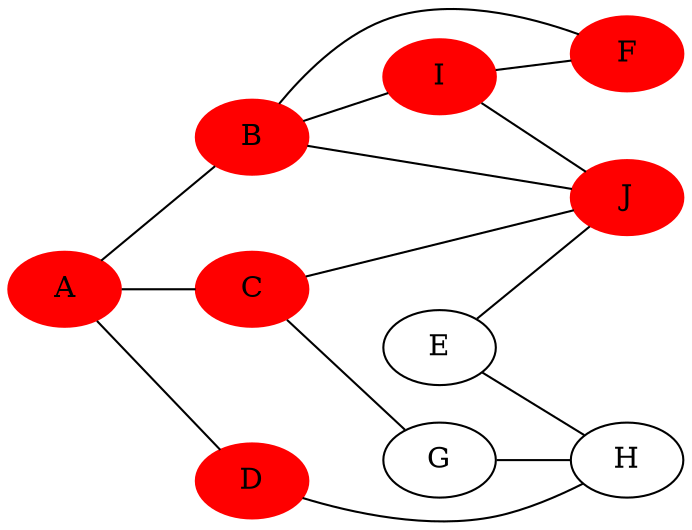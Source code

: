 graph {
 rankdir=LR;
A [style=filled, color=red];
B [style=filled, color=red];
C [style=filled, color=red];
D [style=filled, color=red];
F [style=filled, color=red];
I [style=filled, color=red];
J [style=filled, color=red];
A -- {{B D C }}
B -- {{I J F }}
C -- {{G J }}
D -- {{H }}
E -- {{H J }}
F -- {{}}
G -- {{H }}
H -- {{}}
I -- {{F J }}
J -- {{}}
}